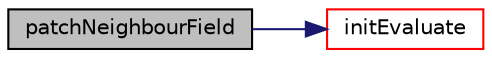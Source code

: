 digraph "patchNeighbourField"
{
  bgcolor="transparent";
  edge [fontname="Helvetica",fontsize="10",labelfontname="Helvetica",labelfontsize="10"];
  node [fontname="Helvetica",fontsize="10",shape=record];
  rankdir="LR";
  Node2229 [label="patchNeighbourField",height=0.2,width=0.4,color="black", fillcolor="grey75", style="filled", fontcolor="black"];
  Node2229 -> Node2230 [color="midnightblue",fontsize="10",style="solid",fontname="Helvetica"];
  Node2230 [label="initEvaluate",height=0.2,width=0.4,color="red",URL="$a23169.html#a61f753df7fc804b3c291d9575e062016",tooltip="Initialise the evaluation of the patch field. "];
}
